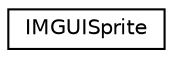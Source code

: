digraph "Graphical Class Hierarchy"
{
 // LATEX_PDF_SIZE
  edge [fontname="Helvetica",fontsize="10",labelfontname="Helvetica",labelfontsize="10"];
  node [fontname="Helvetica",fontsize="10",shape=record];
  rankdir="LR";
  Node0 [label="IMGUISprite",height=0.2,width=0.4,color="black", fillcolor="white", style="filled",URL="$struct_i_m_g_u_i_sprite.html",tooltip=" "];
}
